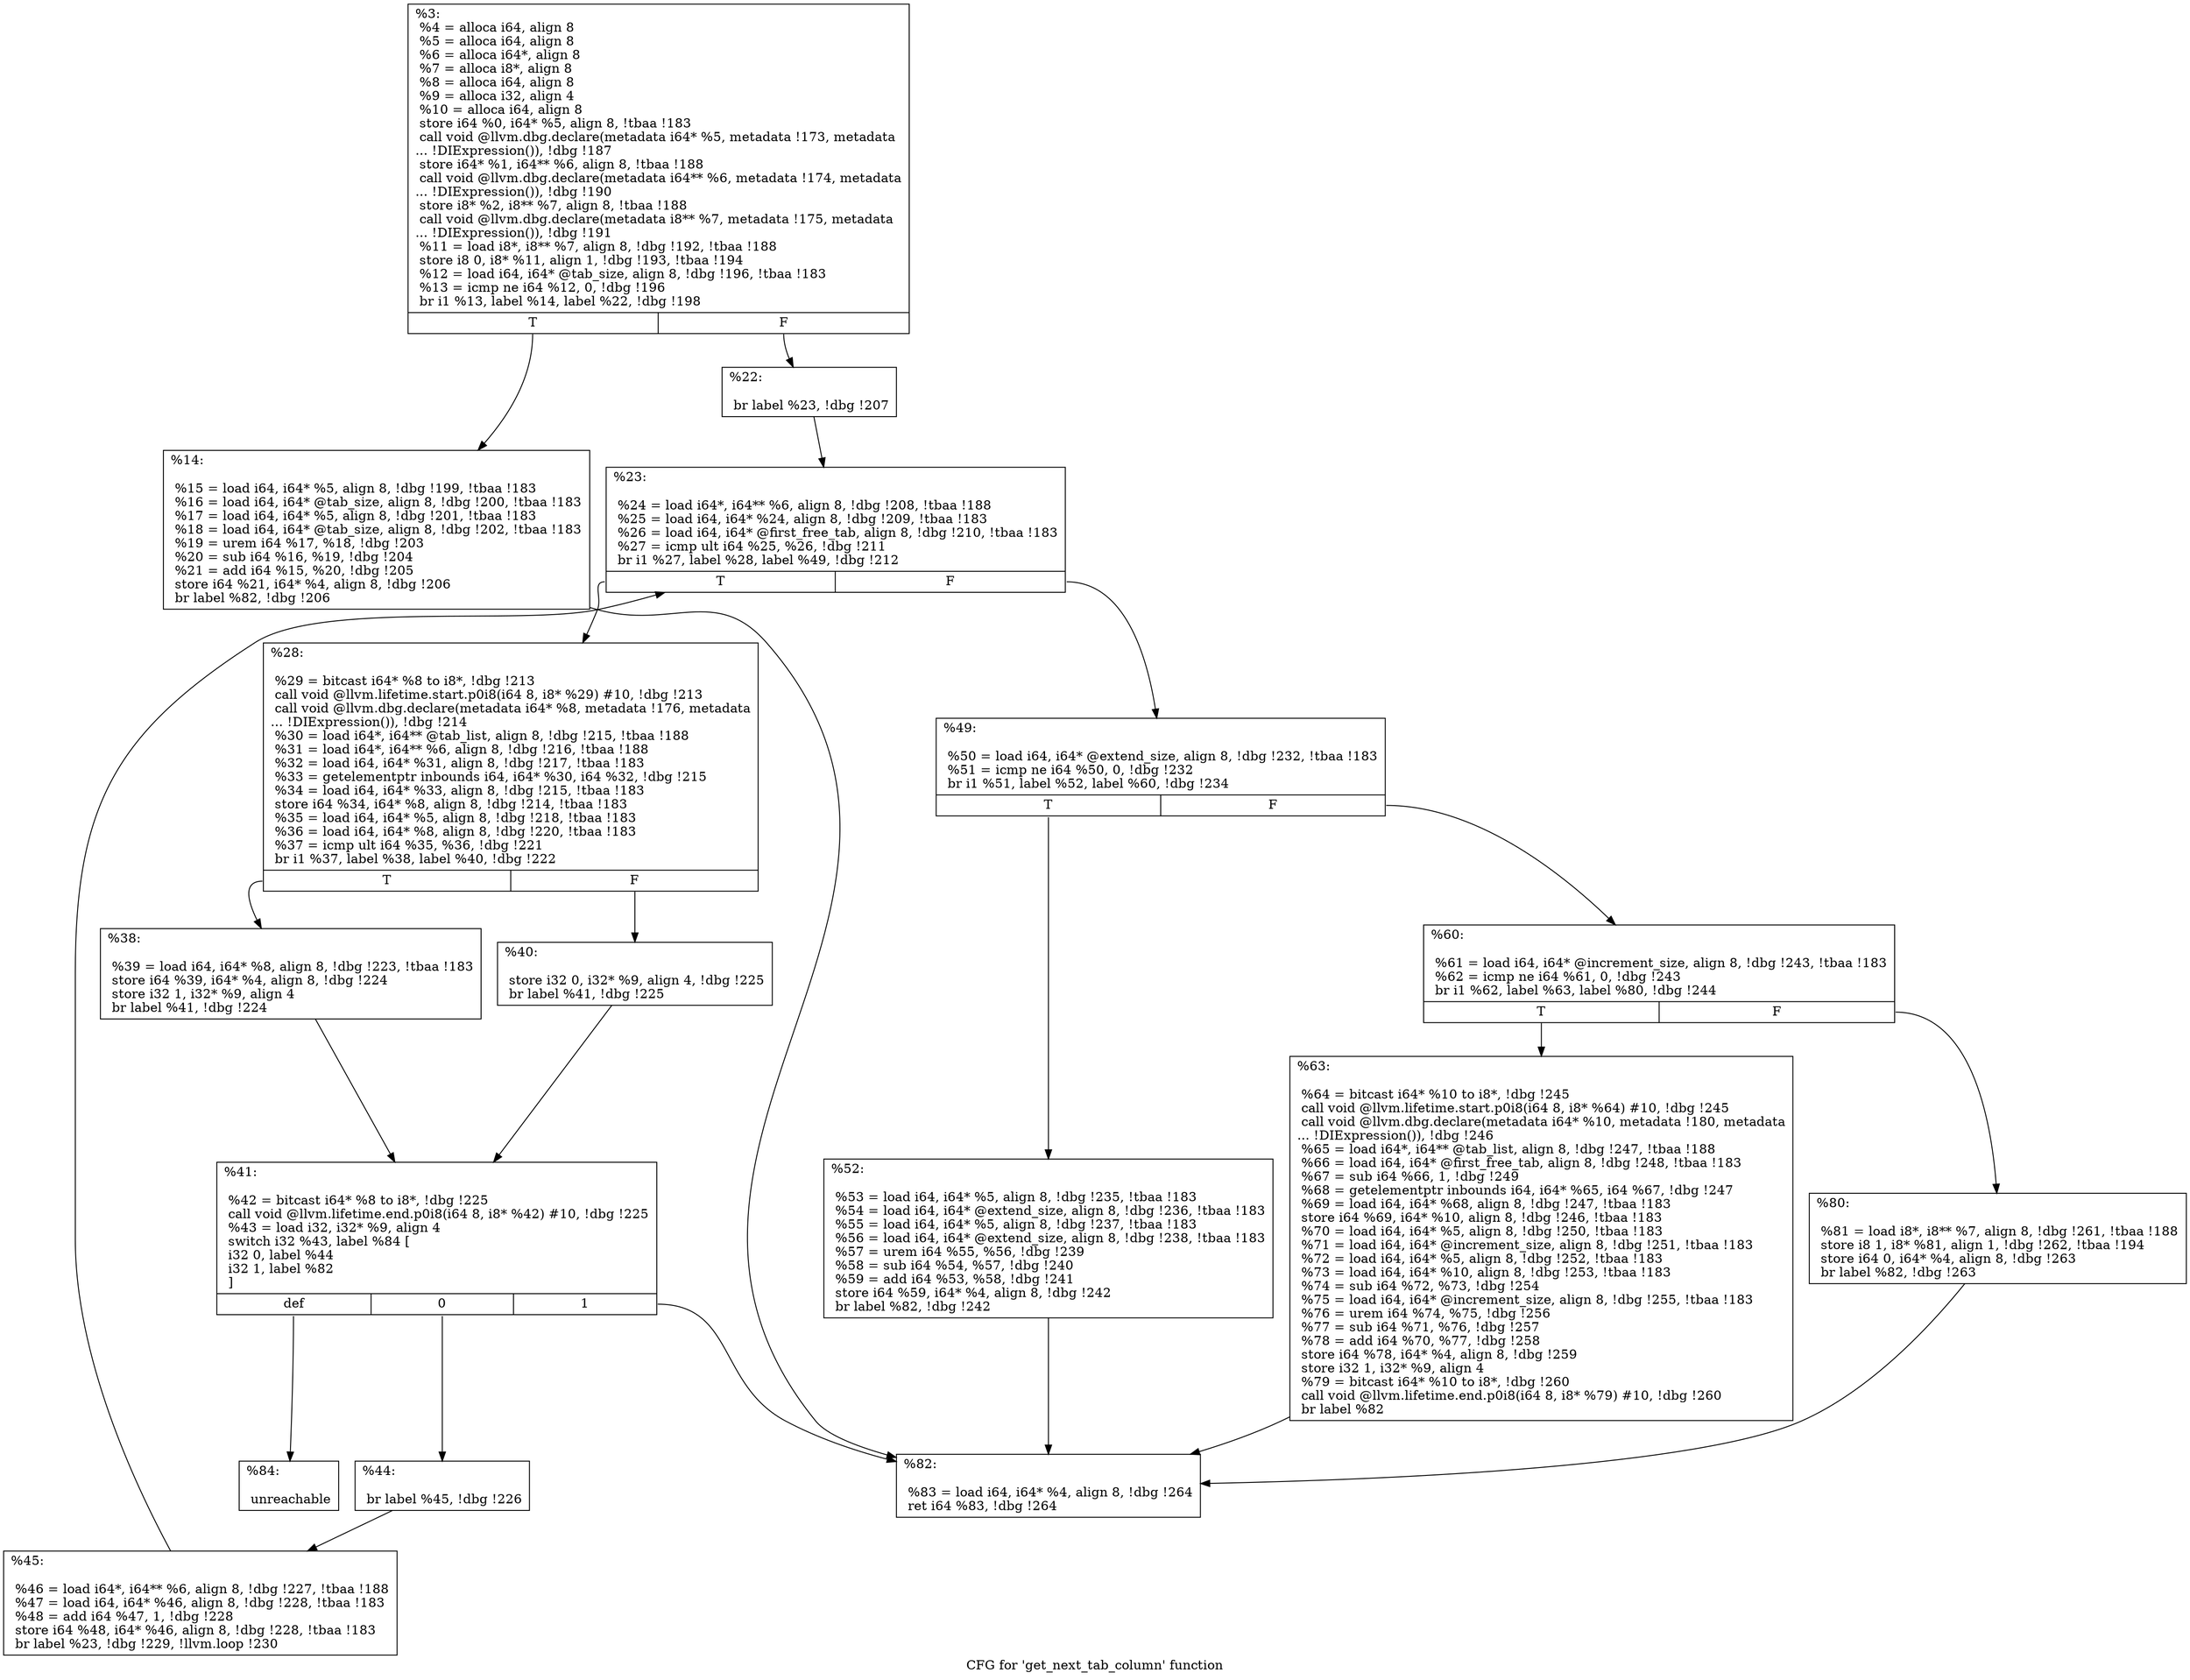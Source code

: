 digraph "CFG for 'get_next_tab_column' function" {
	label="CFG for 'get_next_tab_column' function";

	Node0x1f1d9e0 [shape=record,label="{%3:\l  %4 = alloca i64, align 8\l  %5 = alloca i64, align 8\l  %6 = alloca i64*, align 8\l  %7 = alloca i8*, align 8\l  %8 = alloca i64, align 8\l  %9 = alloca i32, align 4\l  %10 = alloca i64, align 8\l  store i64 %0, i64* %5, align 8, !tbaa !183\l  call void @llvm.dbg.declare(metadata i64* %5, metadata !173, metadata\l... !DIExpression()), !dbg !187\l  store i64* %1, i64** %6, align 8, !tbaa !188\l  call void @llvm.dbg.declare(metadata i64** %6, metadata !174, metadata\l... !DIExpression()), !dbg !190\l  store i8* %2, i8** %7, align 8, !tbaa !188\l  call void @llvm.dbg.declare(metadata i8** %7, metadata !175, metadata\l... !DIExpression()), !dbg !191\l  %11 = load i8*, i8** %7, align 8, !dbg !192, !tbaa !188\l  store i8 0, i8* %11, align 1, !dbg !193, !tbaa !194\l  %12 = load i64, i64* @tab_size, align 8, !dbg !196, !tbaa !183\l  %13 = icmp ne i64 %12, 0, !dbg !196\l  br i1 %13, label %14, label %22, !dbg !198\l|{<s0>T|<s1>F}}"];
	Node0x1f1d9e0:s0 -> Node0x1f20fa0;
	Node0x1f1d9e0:s1 -> Node0x1f20ff0;
	Node0x1f20fa0 [shape=record,label="{%14:\l\l  %15 = load i64, i64* %5, align 8, !dbg !199, !tbaa !183\l  %16 = load i64, i64* @tab_size, align 8, !dbg !200, !tbaa !183\l  %17 = load i64, i64* %5, align 8, !dbg !201, !tbaa !183\l  %18 = load i64, i64* @tab_size, align 8, !dbg !202, !tbaa !183\l  %19 = urem i64 %17, %18, !dbg !203\l  %20 = sub i64 %16, %19, !dbg !204\l  %21 = add i64 %15, %20, !dbg !205\l  store i64 %21, i64* %4, align 8, !dbg !206\l  br label %82, !dbg !206\l}"];
	Node0x1f20fa0 -> Node0x1f21400;
	Node0x1f20ff0 [shape=record,label="{%22:\l\l  br label %23, !dbg !207\l}"];
	Node0x1f20ff0 -> Node0x1f21040;
	Node0x1f21040 [shape=record,label="{%23:\l\l  %24 = load i64*, i64** %6, align 8, !dbg !208, !tbaa !188\l  %25 = load i64, i64* %24, align 8, !dbg !209, !tbaa !183\l  %26 = load i64, i64* @first_free_tab, align 8, !dbg !210, !tbaa !183\l  %27 = icmp ult i64 %25, %26, !dbg !211\l  br i1 %27, label %28, label %49, !dbg !212\l|{<s0>T|<s1>F}}"];
	Node0x1f21040:s0 -> Node0x1f21090;
	Node0x1f21040:s1 -> Node0x1f21270;
	Node0x1f21090 [shape=record,label="{%28:\l\l  %29 = bitcast i64* %8 to i8*, !dbg !213\l  call void @llvm.lifetime.start.p0i8(i64 8, i8* %29) #10, !dbg !213\l  call void @llvm.dbg.declare(metadata i64* %8, metadata !176, metadata\l... !DIExpression()), !dbg !214\l  %30 = load i64*, i64** @tab_list, align 8, !dbg !215, !tbaa !188\l  %31 = load i64*, i64** %6, align 8, !dbg !216, !tbaa !188\l  %32 = load i64, i64* %31, align 8, !dbg !217, !tbaa !183\l  %33 = getelementptr inbounds i64, i64* %30, i64 %32, !dbg !215\l  %34 = load i64, i64* %33, align 8, !dbg !215, !tbaa !183\l  store i64 %34, i64* %8, align 8, !dbg !214, !tbaa !183\l  %35 = load i64, i64* %5, align 8, !dbg !218, !tbaa !183\l  %36 = load i64, i64* %8, align 8, !dbg !220, !tbaa !183\l  %37 = icmp ult i64 %35, %36, !dbg !221\l  br i1 %37, label %38, label %40, !dbg !222\l|{<s0>T|<s1>F}}"];
	Node0x1f21090:s0 -> Node0x1f210e0;
	Node0x1f21090:s1 -> Node0x1f21130;
	Node0x1f210e0 [shape=record,label="{%38:\l\l  %39 = load i64, i64* %8, align 8, !dbg !223, !tbaa !183\l  store i64 %39, i64* %4, align 8, !dbg !224\l  store i32 1, i32* %9, align 4\l  br label %41, !dbg !224\l}"];
	Node0x1f210e0 -> Node0x1f21180;
	Node0x1f21130 [shape=record,label="{%40:\l\l  store i32 0, i32* %9, align 4, !dbg !225\l  br label %41, !dbg !225\l}"];
	Node0x1f21130 -> Node0x1f21180;
	Node0x1f21180 [shape=record,label="{%41:\l\l  %42 = bitcast i64* %8 to i8*, !dbg !225\l  call void @llvm.lifetime.end.p0i8(i64 8, i8* %42) #10, !dbg !225\l  %43 = load i32, i32* %9, align 4\l  switch i32 %43, label %84 [\l    i32 0, label %44\l    i32 1, label %82\l  ]\l|{<s0>def|<s1>0|<s2>1}}"];
	Node0x1f21180:s0 -> Node0x1f21450;
	Node0x1f21180:s1 -> Node0x1f211d0;
	Node0x1f21180:s2 -> Node0x1f21400;
	Node0x1f211d0 [shape=record,label="{%44:\l\l  br label %45, !dbg !226\l}"];
	Node0x1f211d0 -> Node0x1f21220;
	Node0x1f21220 [shape=record,label="{%45:\l\l  %46 = load i64*, i64** %6, align 8, !dbg !227, !tbaa !188\l  %47 = load i64, i64* %46, align 8, !dbg !228, !tbaa !183\l  %48 = add i64 %47, 1, !dbg !228\l  store i64 %48, i64* %46, align 8, !dbg !228, !tbaa !183\l  br label %23, !dbg !229, !llvm.loop !230\l}"];
	Node0x1f21220 -> Node0x1f21040;
	Node0x1f21270 [shape=record,label="{%49:\l\l  %50 = load i64, i64* @extend_size, align 8, !dbg !232, !tbaa !183\l  %51 = icmp ne i64 %50, 0, !dbg !232\l  br i1 %51, label %52, label %60, !dbg !234\l|{<s0>T|<s1>F}}"];
	Node0x1f21270:s0 -> Node0x1f212c0;
	Node0x1f21270:s1 -> Node0x1f21310;
	Node0x1f212c0 [shape=record,label="{%52:\l\l  %53 = load i64, i64* %5, align 8, !dbg !235, !tbaa !183\l  %54 = load i64, i64* @extend_size, align 8, !dbg !236, !tbaa !183\l  %55 = load i64, i64* %5, align 8, !dbg !237, !tbaa !183\l  %56 = load i64, i64* @extend_size, align 8, !dbg !238, !tbaa !183\l  %57 = urem i64 %55, %56, !dbg !239\l  %58 = sub i64 %54, %57, !dbg !240\l  %59 = add i64 %53, %58, !dbg !241\l  store i64 %59, i64* %4, align 8, !dbg !242\l  br label %82, !dbg !242\l}"];
	Node0x1f212c0 -> Node0x1f21400;
	Node0x1f21310 [shape=record,label="{%60:\l\l  %61 = load i64, i64* @increment_size, align 8, !dbg !243, !tbaa !183\l  %62 = icmp ne i64 %61, 0, !dbg !243\l  br i1 %62, label %63, label %80, !dbg !244\l|{<s0>T|<s1>F}}"];
	Node0x1f21310:s0 -> Node0x1f21360;
	Node0x1f21310:s1 -> Node0x1f213b0;
	Node0x1f21360 [shape=record,label="{%63:\l\l  %64 = bitcast i64* %10 to i8*, !dbg !245\l  call void @llvm.lifetime.start.p0i8(i64 8, i8* %64) #10, !dbg !245\l  call void @llvm.dbg.declare(metadata i64* %10, metadata !180, metadata\l... !DIExpression()), !dbg !246\l  %65 = load i64*, i64** @tab_list, align 8, !dbg !247, !tbaa !188\l  %66 = load i64, i64* @first_free_tab, align 8, !dbg !248, !tbaa !183\l  %67 = sub i64 %66, 1, !dbg !249\l  %68 = getelementptr inbounds i64, i64* %65, i64 %67, !dbg !247\l  %69 = load i64, i64* %68, align 8, !dbg !247, !tbaa !183\l  store i64 %69, i64* %10, align 8, !dbg !246, !tbaa !183\l  %70 = load i64, i64* %5, align 8, !dbg !250, !tbaa !183\l  %71 = load i64, i64* @increment_size, align 8, !dbg !251, !tbaa !183\l  %72 = load i64, i64* %5, align 8, !dbg !252, !tbaa !183\l  %73 = load i64, i64* %10, align 8, !dbg !253, !tbaa !183\l  %74 = sub i64 %72, %73, !dbg !254\l  %75 = load i64, i64* @increment_size, align 8, !dbg !255, !tbaa !183\l  %76 = urem i64 %74, %75, !dbg !256\l  %77 = sub i64 %71, %76, !dbg !257\l  %78 = add i64 %70, %77, !dbg !258\l  store i64 %78, i64* %4, align 8, !dbg !259\l  store i32 1, i32* %9, align 4\l  %79 = bitcast i64* %10 to i8*, !dbg !260\l  call void @llvm.lifetime.end.p0i8(i64 8, i8* %79) #10, !dbg !260\l  br label %82\l}"];
	Node0x1f21360 -> Node0x1f21400;
	Node0x1f213b0 [shape=record,label="{%80:\l\l  %81 = load i8*, i8** %7, align 8, !dbg !261, !tbaa !188\l  store i8 1, i8* %81, align 1, !dbg !262, !tbaa !194\l  store i64 0, i64* %4, align 8, !dbg !263\l  br label %82, !dbg !263\l}"];
	Node0x1f213b0 -> Node0x1f21400;
	Node0x1f21400 [shape=record,label="{%82:\l\l  %83 = load i64, i64* %4, align 8, !dbg !264\l  ret i64 %83, !dbg !264\l}"];
	Node0x1f21450 [shape=record,label="{%84:\l\l  unreachable\l}"];
}
